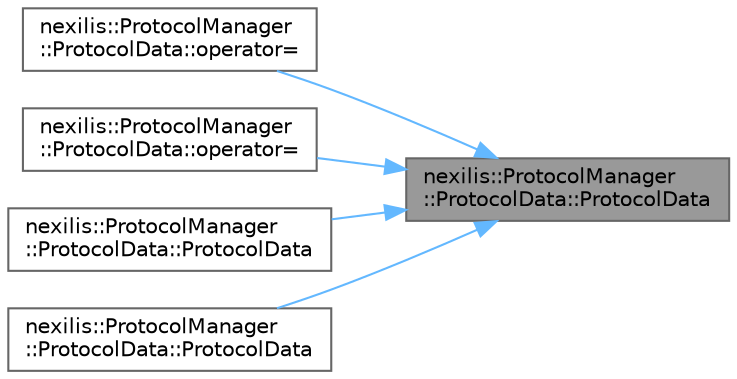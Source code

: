 digraph "nexilis::ProtocolManager::ProtocolData::ProtocolData"
{
 // LATEX_PDF_SIZE
  bgcolor="transparent";
  edge [fontname=Helvetica,fontsize=10,labelfontname=Helvetica,labelfontsize=10];
  node [fontname=Helvetica,fontsize=10,shape=box,height=0.2,width=0.4];
  rankdir="RL";
  Node1 [id="Node000001",label="nexilis::ProtocolManager\l::ProtocolData::ProtocolData",height=0.2,width=0.4,color="gray40", fillcolor="grey60", style="filled", fontcolor="black",tooltip="Constructor."];
  Node1 -> Node2 [id="edge1_Node000001_Node000002",dir="back",color="steelblue1",style="solid",tooltip=" "];
  Node2 [id="Node000002",label="nexilis::ProtocolManager\l::ProtocolData::operator=",height=0.2,width=0.4,color="grey40", fillcolor="white", style="filled",URL="$da/d97/classnexilis_1_1ProtocolManager_1_1ProtocolData.html#ae6b90d413ecaceea59bee8f22806ee02",tooltip="Copy assignment operator."];
  Node1 -> Node3 [id="edge2_Node000001_Node000003",dir="back",color="steelblue1",style="solid",tooltip=" "];
  Node3 [id="Node000003",label="nexilis::ProtocolManager\l::ProtocolData::operator=",height=0.2,width=0.4,color="grey40", fillcolor="white", style="filled",URL="$da/d97/classnexilis_1_1ProtocolManager_1_1ProtocolData.html#a15df07514fd2bdf04921a93414afb0ec",tooltip="Move assignment operator."];
  Node1 -> Node4 [id="edge3_Node000001_Node000004",dir="back",color="steelblue1",style="solid",tooltip=" "];
  Node4 [id="Node000004",label="nexilis::ProtocolManager\l::ProtocolData::ProtocolData",height=0.2,width=0.4,color="grey40", fillcolor="white", style="filled",URL="$da/d97/classnexilis_1_1ProtocolManager_1_1ProtocolData.html#a8ac74c86c56eec5df3db60ac64e5cd94",tooltip="Copy constructor."];
  Node1 -> Node5 [id="edge4_Node000001_Node000005",dir="back",color="steelblue1",style="solid",tooltip=" "];
  Node5 [id="Node000005",label="nexilis::ProtocolManager\l::ProtocolData::ProtocolData",height=0.2,width=0.4,color="grey40", fillcolor="white", style="filled",URL="$da/d97/classnexilis_1_1ProtocolManager_1_1ProtocolData.html#a39827996eba397a1aa4d044939812ac8",tooltip="Move constructor."];
}
